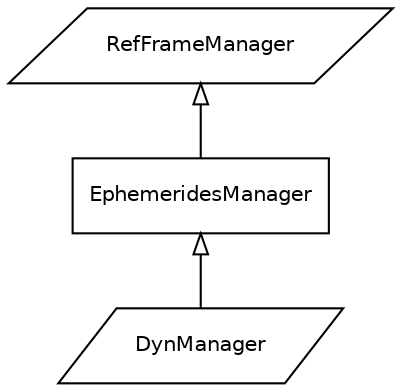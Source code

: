 digraph G { 

   // Make this look like a UML diagram
   rankdir=BT;
   node [fontname="Helvetica",fontsize=10,shape=box];
   edge [fontname="Helvetica",fontsize=10,arrowhead=empty,arrowtail=empty];

   // Node connectivity

   subgraph main {
      rankdir = BT;
      DynManager [shape=parallelogram]
      EphemeridesManager
      RefFrameManager [shape=parallelogram]

      EphemeridesManager -> RefFrameManager;
      DynManager -> EphemeridesManager;

   }
}
